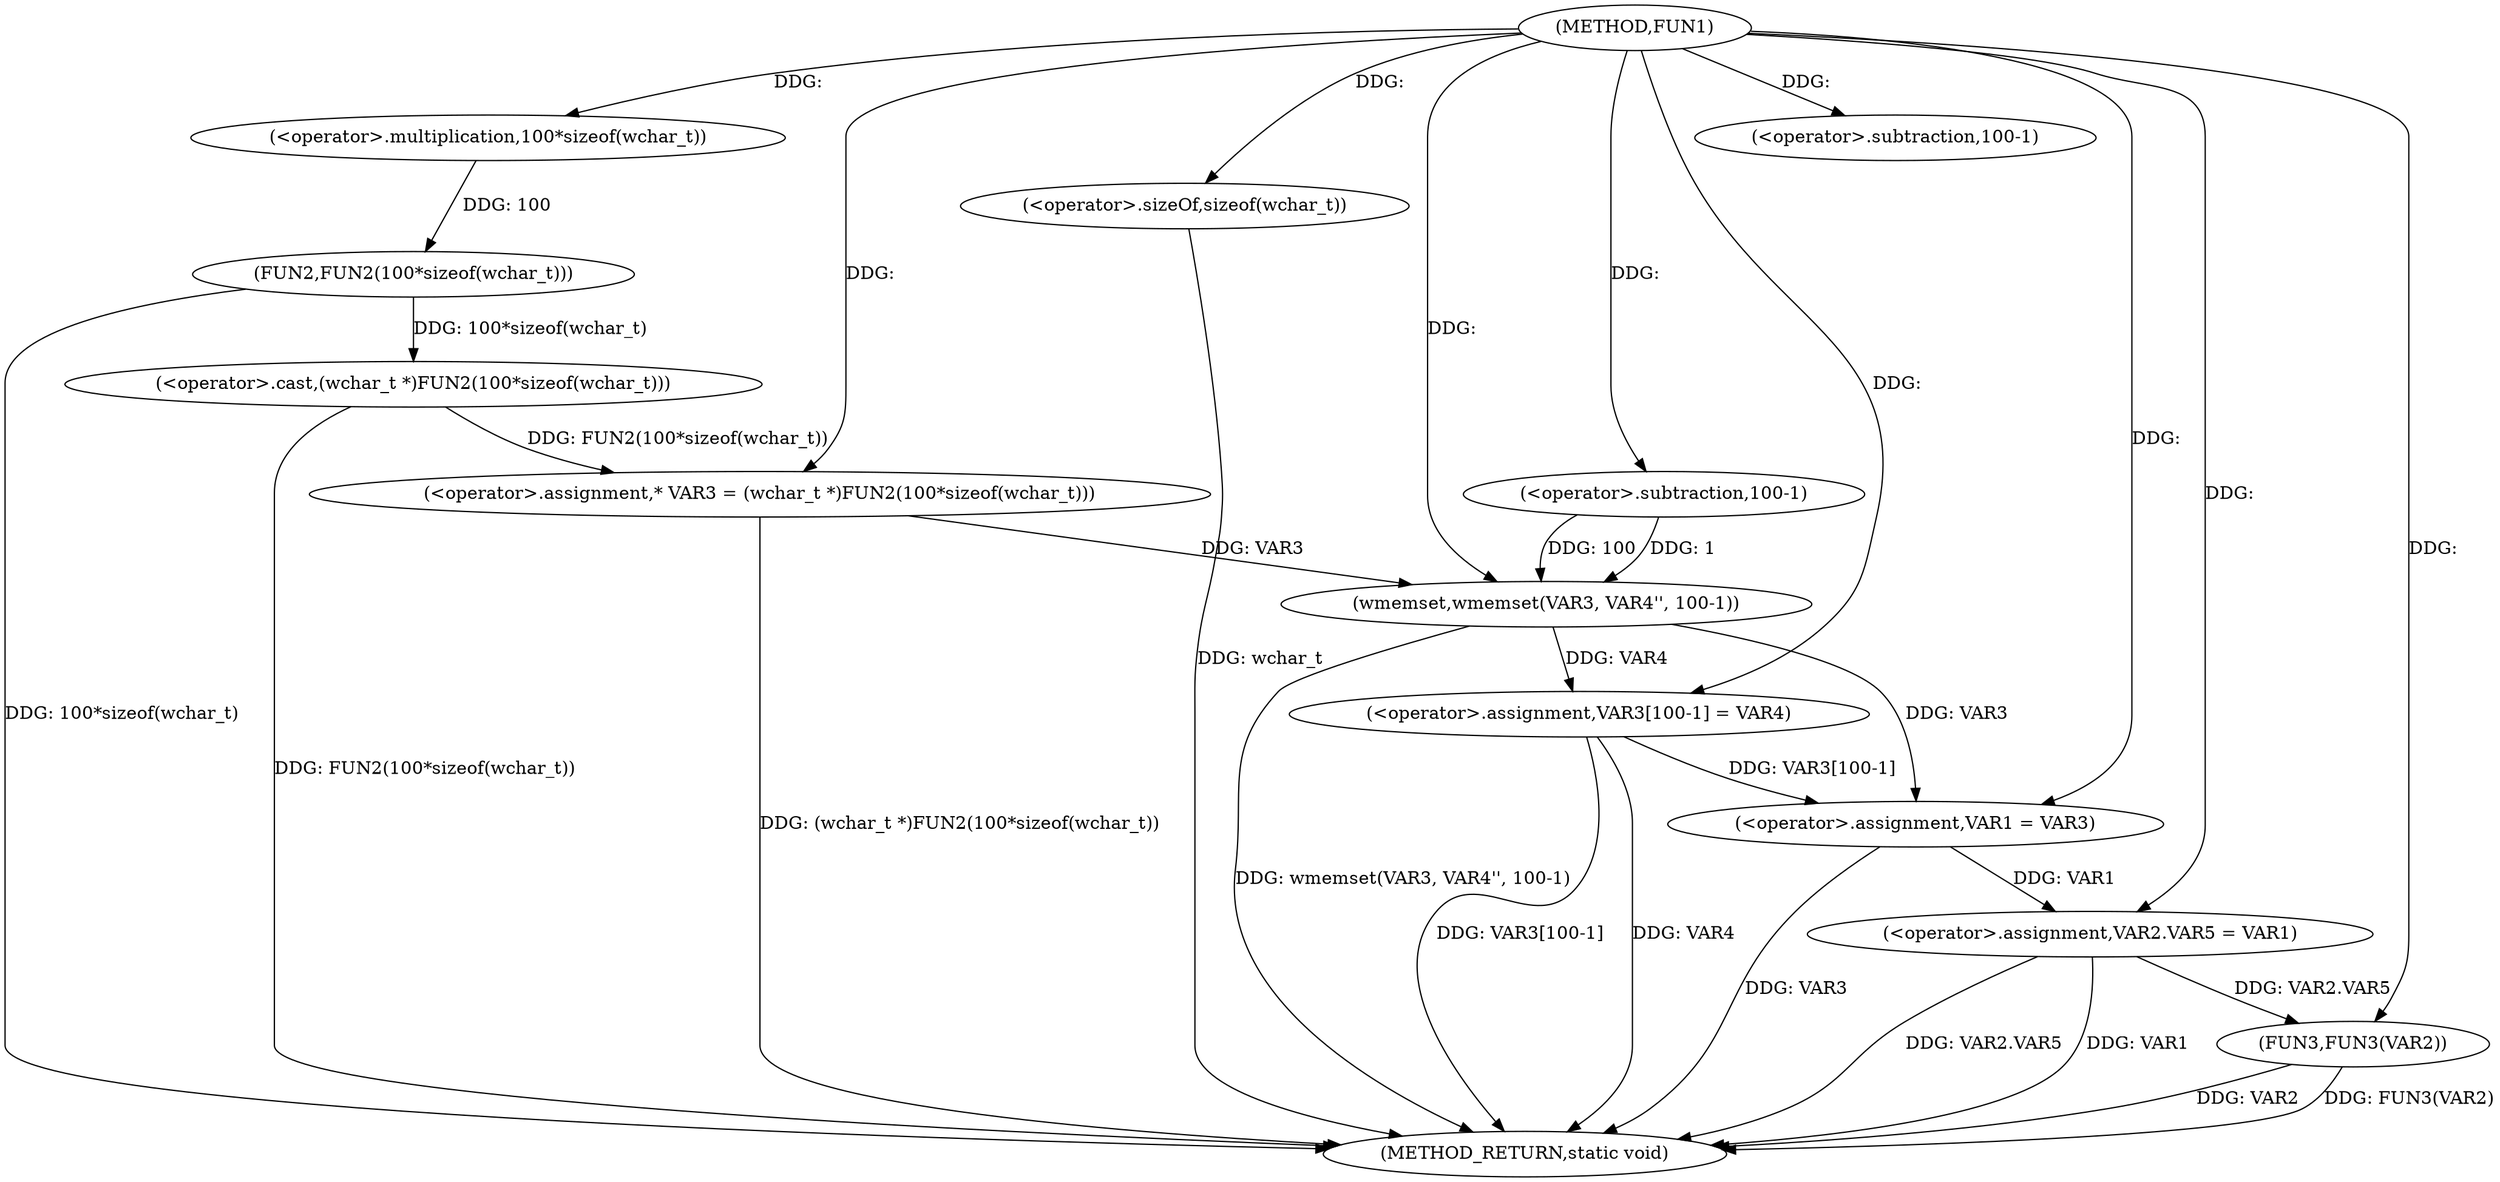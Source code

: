 digraph FUN1 {  
"1000100" [label = "(METHOD,FUN1)" ]
"1000137" [label = "(METHOD_RETURN,static void)" ]
"1000105" [label = "(<operator>.assignment,* VAR3 = (wchar_t *)FUN2(100*sizeof(wchar_t)))" ]
"1000107" [label = "(<operator>.cast,(wchar_t *)FUN2(100*sizeof(wchar_t)))" ]
"1000109" [label = "(FUN2,FUN2(100*sizeof(wchar_t)))" ]
"1000110" [label = "(<operator>.multiplication,100*sizeof(wchar_t))" ]
"1000112" [label = "(<operator>.sizeOf,sizeof(wchar_t))" ]
"1000114" [label = "(wmemset,wmemset(VAR3, VAR4'', 100-1))" ]
"1000117" [label = "(<operator>.subtraction,100-1)" ]
"1000120" [label = "(<operator>.assignment,VAR3[100-1] = VAR4)" ]
"1000123" [label = "(<operator>.subtraction,100-1)" ]
"1000127" [label = "(<operator>.assignment,VAR1 = VAR3)" ]
"1000130" [label = "(<operator>.assignment,VAR2.VAR5 = VAR1)" ]
"1000135" [label = "(FUN3,FUN3(VAR2))" ]
  "1000105" -> "1000137"  [ label = "DDG: (wchar_t *)FUN2(100*sizeof(wchar_t))"] 
  "1000114" -> "1000137"  [ label = "DDG: wmemset(VAR3, VAR4'', 100-1)"] 
  "1000120" -> "1000137"  [ label = "DDG: VAR3[100-1]"] 
  "1000135" -> "1000137"  [ label = "DDG: VAR2"] 
  "1000107" -> "1000137"  [ label = "DDG: FUN2(100*sizeof(wchar_t))"] 
  "1000130" -> "1000137"  [ label = "DDG: VAR2.VAR5"] 
  "1000120" -> "1000137"  [ label = "DDG: VAR4"] 
  "1000127" -> "1000137"  [ label = "DDG: VAR3"] 
  "1000130" -> "1000137"  [ label = "DDG: VAR1"] 
  "1000135" -> "1000137"  [ label = "DDG: FUN3(VAR2)"] 
  "1000112" -> "1000137"  [ label = "DDG: wchar_t"] 
  "1000109" -> "1000137"  [ label = "DDG: 100*sizeof(wchar_t)"] 
  "1000107" -> "1000105"  [ label = "DDG: FUN2(100*sizeof(wchar_t))"] 
  "1000100" -> "1000105"  [ label = "DDG: "] 
  "1000109" -> "1000107"  [ label = "DDG: 100*sizeof(wchar_t)"] 
  "1000110" -> "1000109"  [ label = "DDG: 100"] 
  "1000100" -> "1000110"  [ label = "DDG: "] 
  "1000100" -> "1000112"  [ label = "DDG: "] 
  "1000105" -> "1000114"  [ label = "DDG: VAR3"] 
  "1000100" -> "1000114"  [ label = "DDG: "] 
  "1000117" -> "1000114"  [ label = "DDG: 100"] 
  "1000117" -> "1000114"  [ label = "DDG: 1"] 
  "1000100" -> "1000117"  [ label = "DDG: "] 
  "1000114" -> "1000120"  [ label = "DDG: VAR4"] 
  "1000100" -> "1000120"  [ label = "DDG: "] 
  "1000100" -> "1000123"  [ label = "DDG: "] 
  "1000114" -> "1000127"  [ label = "DDG: VAR3"] 
  "1000120" -> "1000127"  [ label = "DDG: VAR3[100-1]"] 
  "1000100" -> "1000127"  [ label = "DDG: "] 
  "1000127" -> "1000130"  [ label = "DDG: VAR1"] 
  "1000100" -> "1000130"  [ label = "DDG: "] 
  "1000130" -> "1000135"  [ label = "DDG: VAR2.VAR5"] 
  "1000100" -> "1000135"  [ label = "DDG: "] 
}
